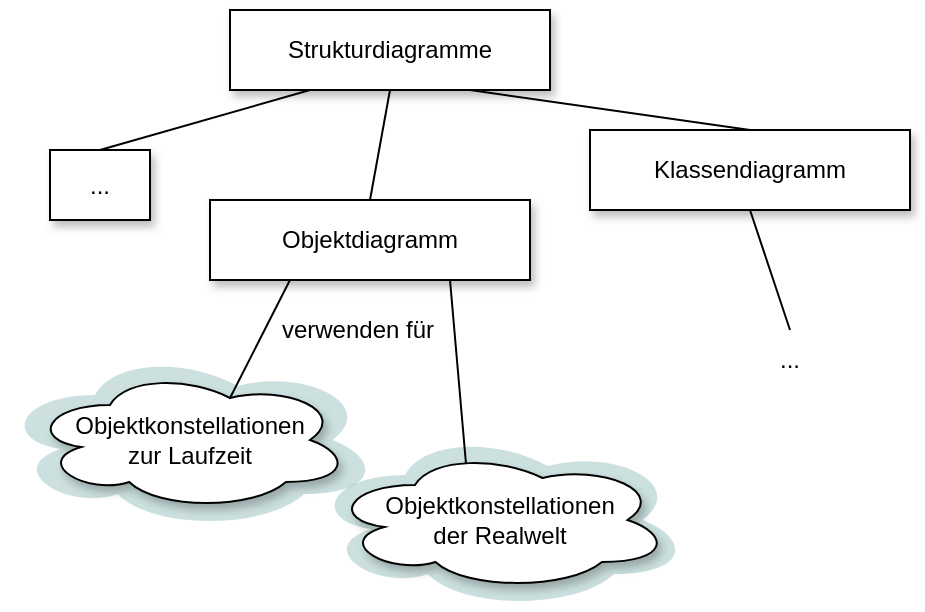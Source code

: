 <mxfile version="22.0.3" type="device">
  <diagram name="Seite-1" id="Buf-V82mNLHq6IPBUSCK">
    <mxGraphModel dx="1050" dy="566" grid="1" gridSize="10" guides="1" tooltips="1" connect="1" arrows="1" fold="1" page="1" pageScale="1" pageWidth="827" pageHeight="1169" math="0" shadow="0">
      <root>
        <mxCell id="0" />
        <mxCell id="1" parent="0" />
        <mxCell id="rZwXK563WTNMWrNBOwhi-1" value="" style="ellipse;shape=cloud;whiteSpace=wrap;html=1;fillColor=#006666;fillOpacity=20;strokeColor=none;" parent="1" vertex="1">
          <mxGeometry x="5" y="290" width="190" height="90" as="geometry" />
        </mxCell>
        <mxCell id="8EC7erHqmfX4kJkwVbU8-1" value="" style="ellipse;shape=cloud;whiteSpace=wrap;html=1;fillColor=#006666;fillOpacity=20;strokeColor=none;" parent="1" vertex="1">
          <mxGeometry x="160" y="330" width="190" height="90" as="geometry" />
        </mxCell>
        <mxCell id="10NsXPcwAe8AEz9bs2Zb-3" value="Strukturdiagramme" style="rounded=0;whiteSpace=wrap;html=1;shadow=1;" parent="1" vertex="1">
          <mxGeometry x="120" y="120" width="160" height="40" as="geometry" />
        </mxCell>
        <mxCell id="10NsXPcwAe8AEz9bs2Zb-5" value="Objektdiagramm" style="rounded=0;whiteSpace=wrap;html=1;shadow=1;" parent="1" vertex="1">
          <mxGeometry x="110" y="215" width="160" height="40" as="geometry" />
        </mxCell>
        <mxCell id="10NsXPcwAe8AEz9bs2Zb-6" value="Klassendiagramm" style="rounded=0;whiteSpace=wrap;html=1;shadow=1;" parent="1" vertex="1">
          <mxGeometry x="300" y="180" width="160" height="40" as="geometry" />
        </mxCell>
        <mxCell id="10NsXPcwAe8AEz9bs2Zb-7" value="..." style="rounded=0;whiteSpace=wrap;html=1;shadow=1;" parent="1" vertex="1">
          <mxGeometry x="30" y="190" width="50" height="35" as="geometry" />
        </mxCell>
        <mxCell id="10NsXPcwAe8AEz9bs2Zb-10" value="Objektkonstellationen&lt;br&gt;zur Laufzeit" style="ellipse;shape=cloud;whiteSpace=wrap;html=1;shadow=1;" parent="1" vertex="1">
          <mxGeometry x="20" y="300" width="160" height="70" as="geometry" />
        </mxCell>
        <mxCell id="10NsXPcwAe8AEz9bs2Zb-11" value="Objektkonstellationen&lt;br&gt;der Realwelt" style="ellipse;shape=cloud;whiteSpace=wrap;html=1;shadow=1;" parent="1" vertex="1">
          <mxGeometry x="170" y="340" width="170" height="70" as="geometry" />
        </mxCell>
        <mxCell id="10NsXPcwAe8AEz9bs2Zb-15" value="" style="endArrow=none;html=1;rounded=0;exitX=0.5;exitY=0;exitDx=0;exitDy=0;entryX=0.25;entryY=1;entryDx=0;entryDy=0;" parent="1" source="10NsXPcwAe8AEz9bs2Zb-7" target="10NsXPcwAe8AEz9bs2Zb-3" edge="1">
          <mxGeometry width="50" height="50" relative="1" as="geometry">
            <mxPoint x="390" y="320" as="sourcePoint" />
            <mxPoint x="190" y="190" as="targetPoint" />
          </mxGeometry>
        </mxCell>
        <mxCell id="10NsXPcwAe8AEz9bs2Zb-16" value="" style="endArrow=none;html=1;rounded=0;entryX=0.5;entryY=1;entryDx=0;entryDy=0;exitX=0.5;exitY=0;exitDx=0;exitDy=0;" parent="1" source="10NsXPcwAe8AEz9bs2Zb-5" target="10NsXPcwAe8AEz9bs2Zb-3" edge="1">
          <mxGeometry width="50" height="50" relative="1" as="geometry">
            <mxPoint x="390" y="320" as="sourcePoint" />
            <mxPoint x="440" y="270" as="targetPoint" />
          </mxGeometry>
        </mxCell>
        <mxCell id="10NsXPcwAe8AEz9bs2Zb-17" value="" style="endArrow=none;html=1;rounded=0;entryX=0.75;entryY=1;entryDx=0;entryDy=0;exitX=0.5;exitY=0;exitDx=0;exitDy=0;" parent="1" source="10NsXPcwAe8AEz9bs2Zb-6" target="10NsXPcwAe8AEz9bs2Zb-3" edge="1">
          <mxGeometry width="50" height="50" relative="1" as="geometry">
            <mxPoint x="390" y="320" as="sourcePoint" />
            <mxPoint x="440" y="270" as="targetPoint" />
          </mxGeometry>
        </mxCell>
        <mxCell id="10NsXPcwAe8AEz9bs2Zb-20" value="" style="endArrow=none;html=1;rounded=0;entryX=0.25;entryY=1;entryDx=0;entryDy=0;exitX=0.625;exitY=0.2;exitDx=0;exitDy=0;exitPerimeter=0;" parent="1" source="10NsXPcwAe8AEz9bs2Zb-10" target="10NsXPcwAe8AEz9bs2Zb-5" edge="1">
          <mxGeometry width="50" height="50" relative="1" as="geometry">
            <mxPoint x="390" y="320" as="sourcePoint" />
            <mxPoint x="440" y="270" as="targetPoint" />
          </mxGeometry>
        </mxCell>
        <mxCell id="10NsXPcwAe8AEz9bs2Zb-21" value="" style="endArrow=none;html=1;rounded=0;entryX=0.75;entryY=1;entryDx=0;entryDy=0;exitX=0.4;exitY=0.1;exitDx=0;exitDy=0;exitPerimeter=0;" parent="1" source="10NsXPcwAe8AEz9bs2Zb-11" target="10NsXPcwAe8AEz9bs2Zb-5" edge="1">
          <mxGeometry width="50" height="50" relative="1" as="geometry">
            <mxPoint x="390" y="320" as="sourcePoint" />
            <mxPoint x="440" y="270" as="targetPoint" />
          </mxGeometry>
        </mxCell>
        <mxCell id="10NsXPcwAe8AEz9bs2Zb-26" value="verwenden für" style="text;html=1;strokeColor=none;fillColor=none;align=center;verticalAlign=middle;whiteSpace=wrap;rounded=0;" parent="1" vertex="1">
          <mxGeometry x="144" y="270" width="80" height="20" as="geometry" />
        </mxCell>
        <mxCell id="Yi1FiPtXAFcOY1d8Ir0r-3" value="..." style="rounded=0;whiteSpace=wrap;html=1;strokeColor=none;fillColor=none;" parent="1" vertex="1">
          <mxGeometry x="370" y="280" width="60" height="30" as="geometry" />
        </mxCell>
        <mxCell id="Yi1FiPtXAFcOY1d8Ir0r-4" value="" style="endArrow=none;html=1;rounded=0;entryX=0.5;entryY=1;entryDx=0;entryDy=0;exitX=0.5;exitY=0;exitDx=0;exitDy=0;" parent="1" source="Yi1FiPtXAFcOY1d8Ir0r-3" target="10NsXPcwAe8AEz9bs2Zb-6" edge="1">
          <mxGeometry width="50" height="50" relative="1" as="geometry">
            <mxPoint x="590" y="285" as="sourcePoint" />
            <mxPoint x="640" y="235" as="targetPoint" />
          </mxGeometry>
        </mxCell>
      </root>
    </mxGraphModel>
  </diagram>
</mxfile>
